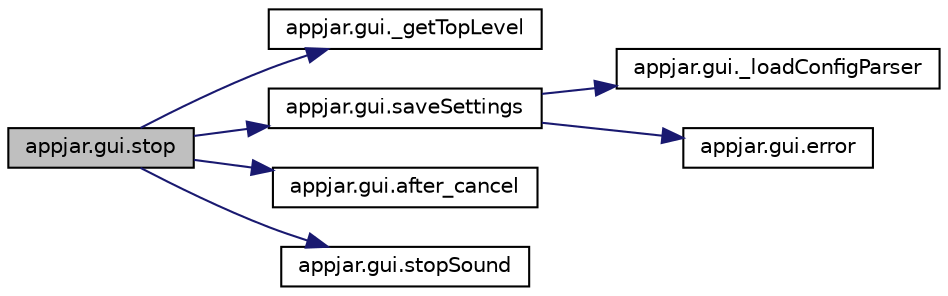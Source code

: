 digraph "appjar.gui.stop"
{
  edge [fontname="Helvetica",fontsize="10",labelfontname="Helvetica",labelfontsize="10"];
  node [fontname="Helvetica",fontsize="10",shape=record];
  rankdir="LR";
  Node2071 [label="appjar.gui.stop",height=0.2,width=0.4,color="black", fillcolor="grey75", style="filled", fontcolor="black"];
  Node2071 -> Node2072 [color="midnightblue",fontsize="10",style="solid",fontname="Helvetica"];
  Node2072 [label="appjar.gui._getTopLevel",height=0.2,width=0.4,color="black", fillcolor="white", style="filled",URL="$classappjar_1_1gui.html#a175eb1f92e48591eb8767f244ebcdd20"];
  Node2071 -> Node2073 [color="midnightblue",fontsize="10",style="solid",fontname="Helvetica"];
  Node2073 [label="appjar.gui.saveSettings",height=0.2,width=0.4,color="black", fillcolor="white", style="filled",URL="$classappjar_1_1gui.html#a8c51df5e4d92a65cb11aaccb79674833"];
  Node2073 -> Node2074 [color="midnightblue",fontsize="10",style="solid",fontname="Helvetica"];
  Node2074 [label="appjar.gui._loadConfigParser",height=0.2,width=0.4,color="black", fillcolor="white", style="filled",URL="$classappjar_1_1gui.html#a362d67d86fa2592c16203952dcf04ec9"];
  Node2073 -> Node2075 [color="midnightblue",fontsize="10",style="solid",fontname="Helvetica"];
  Node2075 [label="appjar.gui.error",height=0.2,width=0.4,color="black", fillcolor="white", style="filled",URL="$classappjar_1_1gui.html#ac310868eecf500d1570400b396793b87"];
  Node2071 -> Node2076 [color="midnightblue",fontsize="10",style="solid",fontname="Helvetica"];
  Node2076 [label="appjar.gui.after_cancel",height=0.2,width=0.4,color="black", fillcolor="white", style="filled",URL="$classappjar_1_1gui.html#a9868fb4807bcf042789c84d29ab47d0f"];
  Node2071 -> Node2077 [color="midnightblue",fontsize="10",style="solid",fontname="Helvetica"];
  Node2077 [label="appjar.gui.stopSound",height=0.2,width=0.4,color="black", fillcolor="white", style="filled",URL="$classappjar_1_1gui.html#a64a997936b13e87595df43d1f12086b9"];
}
